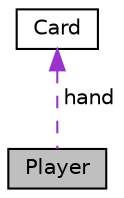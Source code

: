 digraph "Player"
{
  edge [fontname="Helvetica",fontsize="10",labelfontname="Helvetica",labelfontsize="10"];
  node [fontname="Helvetica",fontsize="10",shape=record];
  Node1 [label="Player",height=0.2,width=0.4,color="black", fillcolor="grey75", style="filled" fontcolor="black"];
  Node2 -> Node1 [dir="back",color="darkorchid3",fontsize="10",style="dashed",label=" hand" ,fontname="Helvetica"];
  Node2 [label="Card",height=0.2,width=0.4,color="black", fillcolor="white", style="filled",URL="$class_card.html"];
}
